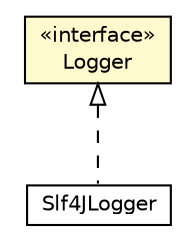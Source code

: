 #!/usr/local/bin/dot
#
# Class diagram 
# Generated by UMLGraph version R5_6_6-8-g8d7759 (http://www.umlgraph.org/)
#

digraph G {
	edge [fontname="Helvetica",fontsize=10,labelfontname="Helvetica",labelfontsize=10];
	node [fontname="Helvetica",fontsize=10,shape=plaintext];
	nodesep=0.25;
	ranksep=0.5;
	// org.dayatang.utils.Slf4JLogger
	c198 [label=<<table title="org.dayatang.utils.Slf4JLogger" border="0" cellborder="1" cellspacing="0" cellpadding="2" port="p" href="./Slf4JLogger.html">
		<tr><td><table border="0" cellspacing="0" cellpadding="1">
<tr><td align="center" balign="center"> Slf4JLogger </td></tr>
		</table></td></tr>
		</table>>, URL="./Slf4JLogger.html", fontname="Helvetica", fontcolor="black", fontsize=10.0];
	// org.dayatang.utils.Logger
	c202 [label=<<table title="org.dayatang.utils.Logger" border="0" cellborder="1" cellspacing="0" cellpadding="2" port="p" bgcolor="lemonChiffon" href="./Logger.html">
		<tr><td><table border="0" cellspacing="0" cellpadding="1">
<tr><td align="center" balign="center"> &#171;interface&#187; </td></tr>
<tr><td align="center" balign="center"> Logger </td></tr>
		</table></td></tr>
		</table>>, URL="./Logger.html", fontname="Helvetica", fontcolor="black", fontsize=10.0];
	//org.dayatang.utils.Slf4JLogger implements org.dayatang.utils.Logger
	c202:p -> c198:p [dir=back,arrowtail=empty,style=dashed];
}

